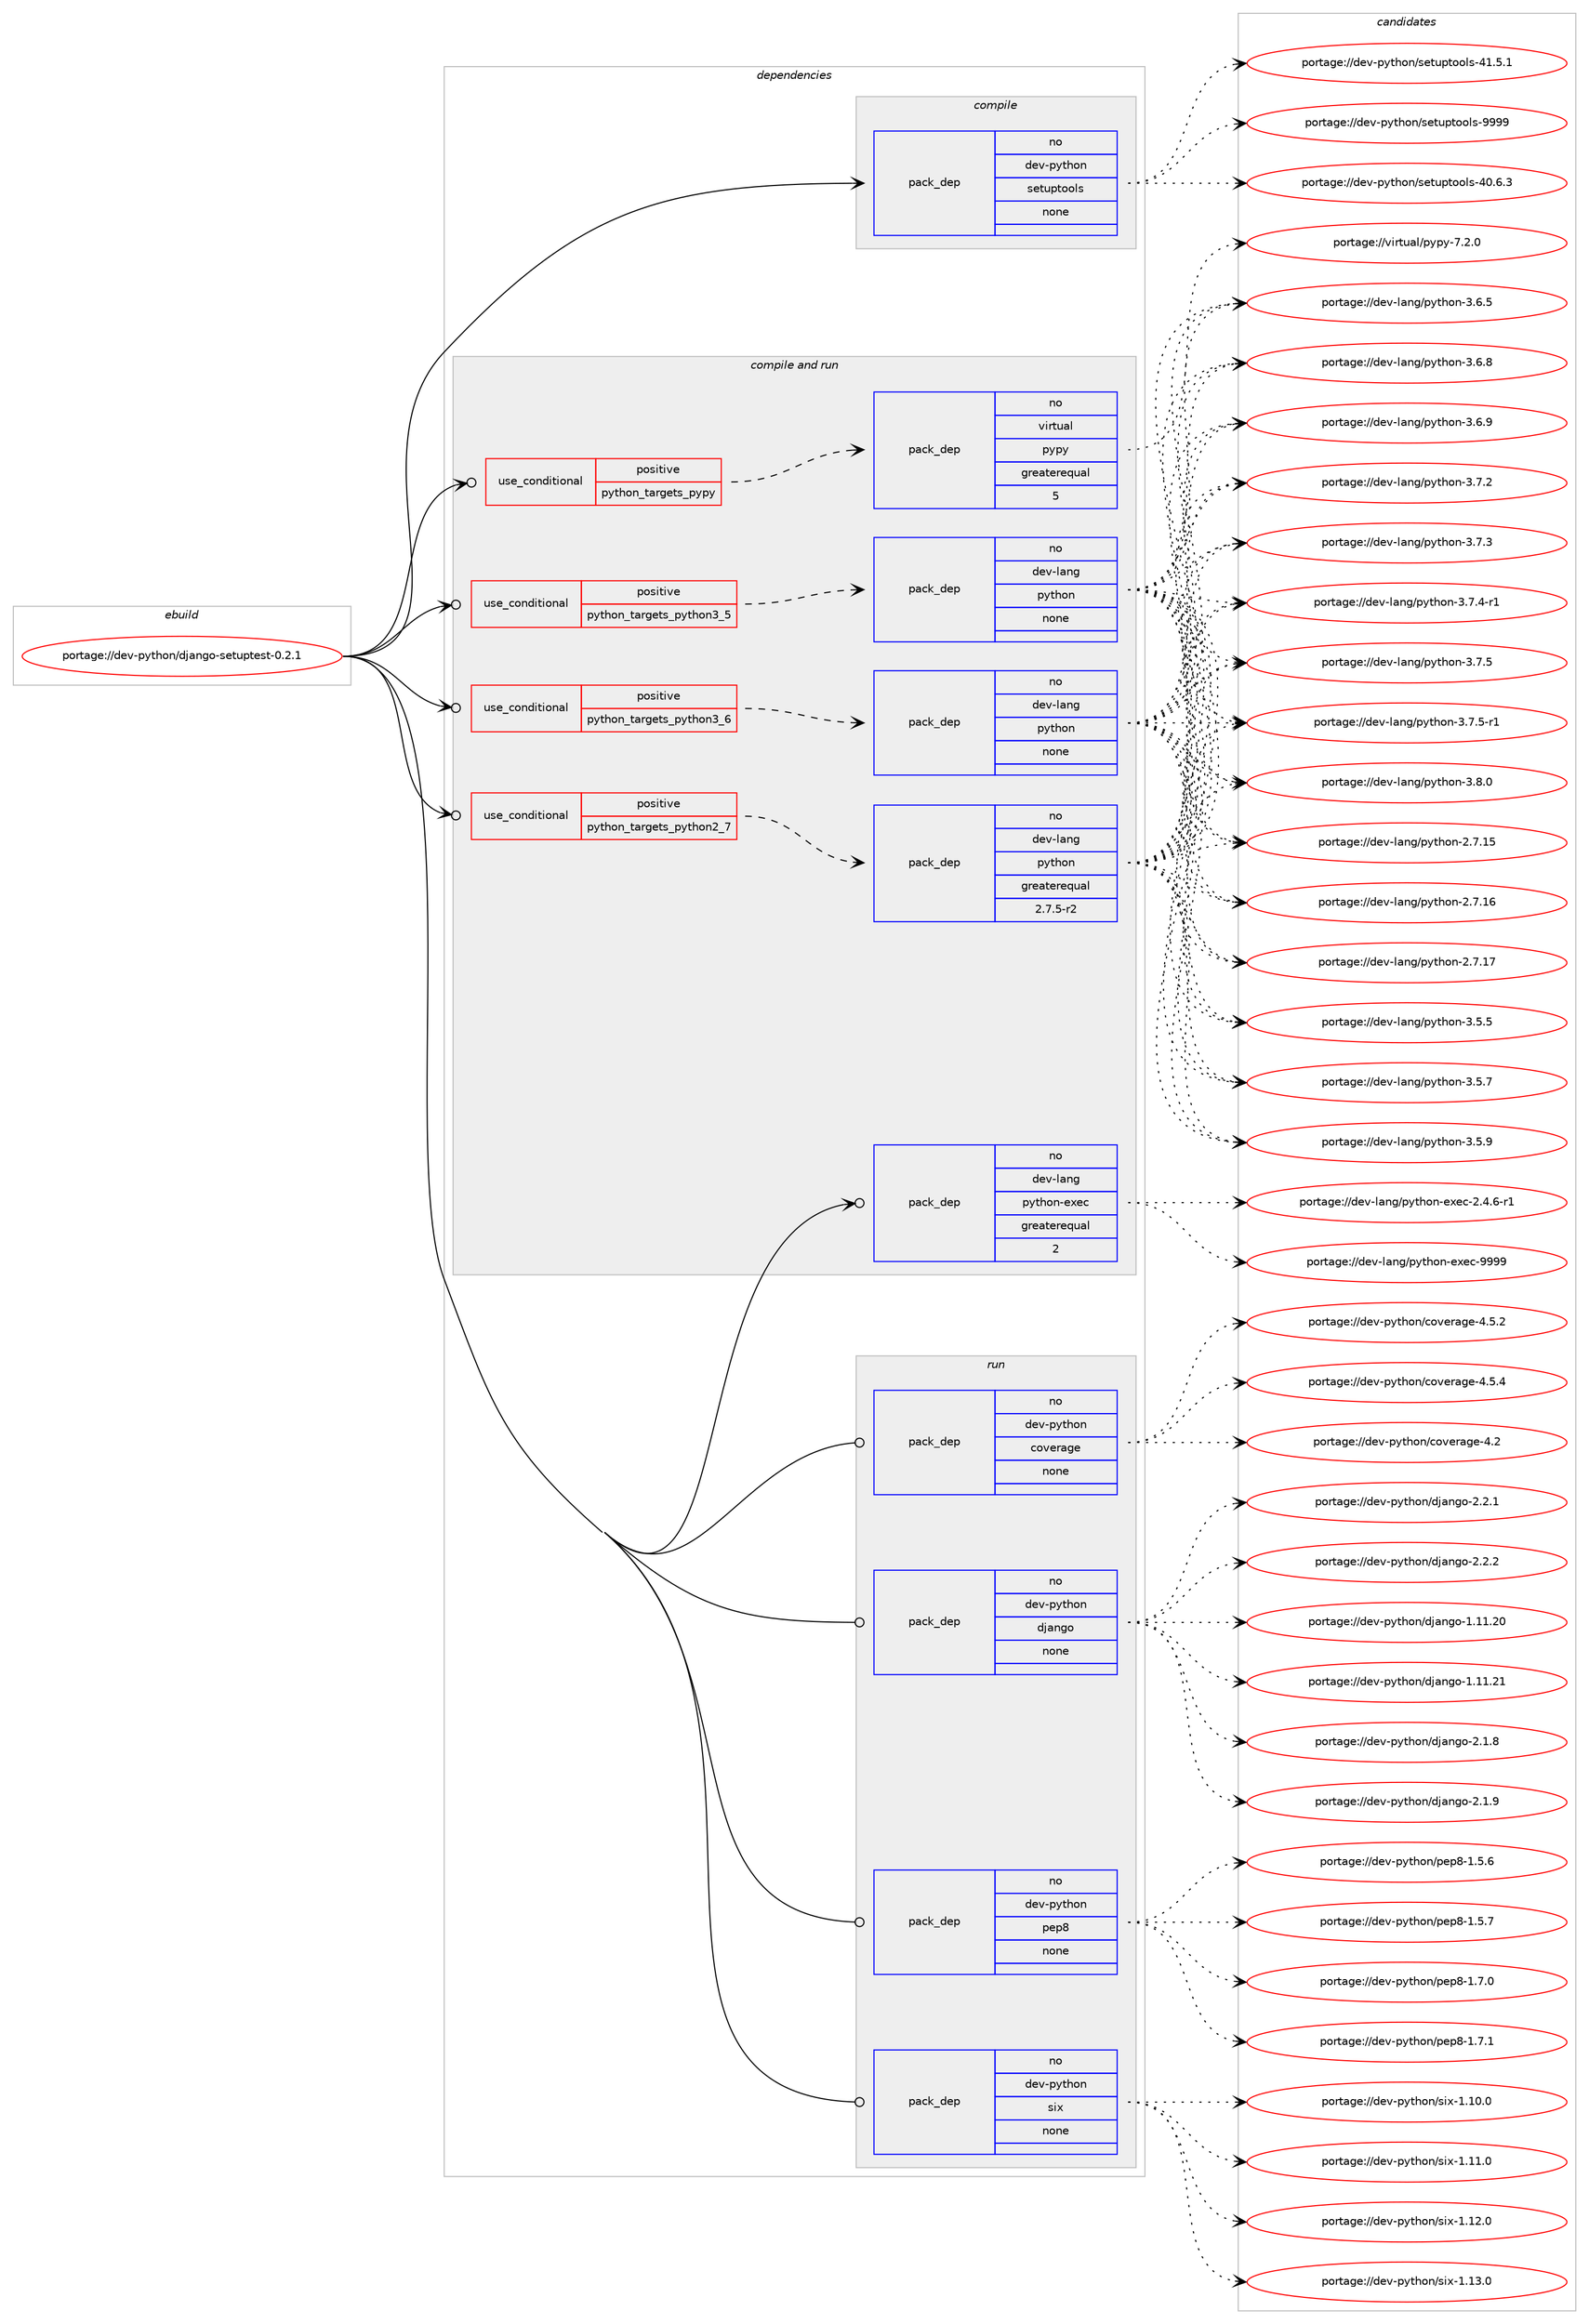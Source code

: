 digraph prolog {

# *************
# Graph options
# *************

newrank=true;
concentrate=true;
compound=true;
graph [rankdir=LR,fontname=Helvetica,fontsize=10,ranksep=1.5];#, ranksep=2.5, nodesep=0.2];
edge  [arrowhead=vee];
node  [fontname=Helvetica,fontsize=10];

# **********
# The ebuild
# **********

subgraph cluster_leftcol {
color=gray;
rank=same;
label=<<i>ebuild</i>>;
id [label="portage://dev-python/django-setuptest-0.2.1", color=red, width=4, href="../dev-python/django-setuptest-0.2.1.svg"];
}

# ****************
# The dependencies
# ****************

subgraph cluster_midcol {
color=gray;
label=<<i>dependencies</i>>;
subgraph cluster_compile {
fillcolor="#eeeeee";
style=filled;
label=<<i>compile</i>>;
subgraph pack105743 {
dependency136870 [label=<<TABLE BORDER="0" CELLBORDER="1" CELLSPACING="0" CELLPADDING="4" WIDTH="220"><TR><TD ROWSPAN="6" CELLPADDING="30">pack_dep</TD></TR><TR><TD WIDTH="110">no</TD></TR><TR><TD>dev-python</TD></TR><TR><TD>setuptools</TD></TR><TR><TD>none</TD></TR><TR><TD></TD></TR></TABLE>>, shape=none, color=blue];
}
id:e -> dependency136870:w [weight=20,style="solid",arrowhead="vee"];
}
subgraph cluster_compileandrun {
fillcolor="#eeeeee";
style=filled;
label=<<i>compile and run</i>>;
subgraph cond27812 {
dependency136871 [label=<<TABLE BORDER="0" CELLBORDER="1" CELLSPACING="0" CELLPADDING="4"><TR><TD ROWSPAN="3" CELLPADDING="10">use_conditional</TD></TR><TR><TD>positive</TD></TR><TR><TD>python_targets_pypy</TD></TR></TABLE>>, shape=none, color=red];
subgraph pack105744 {
dependency136872 [label=<<TABLE BORDER="0" CELLBORDER="1" CELLSPACING="0" CELLPADDING="4" WIDTH="220"><TR><TD ROWSPAN="6" CELLPADDING="30">pack_dep</TD></TR><TR><TD WIDTH="110">no</TD></TR><TR><TD>virtual</TD></TR><TR><TD>pypy</TD></TR><TR><TD>greaterequal</TD></TR><TR><TD>5</TD></TR></TABLE>>, shape=none, color=blue];
}
dependency136871:e -> dependency136872:w [weight=20,style="dashed",arrowhead="vee"];
}
id:e -> dependency136871:w [weight=20,style="solid",arrowhead="odotvee"];
subgraph cond27813 {
dependency136873 [label=<<TABLE BORDER="0" CELLBORDER="1" CELLSPACING="0" CELLPADDING="4"><TR><TD ROWSPAN="3" CELLPADDING="10">use_conditional</TD></TR><TR><TD>positive</TD></TR><TR><TD>python_targets_python2_7</TD></TR></TABLE>>, shape=none, color=red];
subgraph pack105745 {
dependency136874 [label=<<TABLE BORDER="0" CELLBORDER="1" CELLSPACING="0" CELLPADDING="4" WIDTH="220"><TR><TD ROWSPAN="6" CELLPADDING="30">pack_dep</TD></TR><TR><TD WIDTH="110">no</TD></TR><TR><TD>dev-lang</TD></TR><TR><TD>python</TD></TR><TR><TD>greaterequal</TD></TR><TR><TD>2.7.5-r2</TD></TR></TABLE>>, shape=none, color=blue];
}
dependency136873:e -> dependency136874:w [weight=20,style="dashed",arrowhead="vee"];
}
id:e -> dependency136873:w [weight=20,style="solid",arrowhead="odotvee"];
subgraph cond27814 {
dependency136875 [label=<<TABLE BORDER="0" CELLBORDER="1" CELLSPACING="0" CELLPADDING="4"><TR><TD ROWSPAN="3" CELLPADDING="10">use_conditional</TD></TR><TR><TD>positive</TD></TR><TR><TD>python_targets_python3_5</TD></TR></TABLE>>, shape=none, color=red];
subgraph pack105746 {
dependency136876 [label=<<TABLE BORDER="0" CELLBORDER="1" CELLSPACING="0" CELLPADDING="4" WIDTH="220"><TR><TD ROWSPAN="6" CELLPADDING="30">pack_dep</TD></TR><TR><TD WIDTH="110">no</TD></TR><TR><TD>dev-lang</TD></TR><TR><TD>python</TD></TR><TR><TD>none</TD></TR><TR><TD></TD></TR></TABLE>>, shape=none, color=blue];
}
dependency136875:e -> dependency136876:w [weight=20,style="dashed",arrowhead="vee"];
}
id:e -> dependency136875:w [weight=20,style="solid",arrowhead="odotvee"];
subgraph cond27815 {
dependency136877 [label=<<TABLE BORDER="0" CELLBORDER="1" CELLSPACING="0" CELLPADDING="4"><TR><TD ROWSPAN="3" CELLPADDING="10">use_conditional</TD></TR><TR><TD>positive</TD></TR><TR><TD>python_targets_python3_6</TD></TR></TABLE>>, shape=none, color=red];
subgraph pack105747 {
dependency136878 [label=<<TABLE BORDER="0" CELLBORDER="1" CELLSPACING="0" CELLPADDING="4" WIDTH="220"><TR><TD ROWSPAN="6" CELLPADDING="30">pack_dep</TD></TR><TR><TD WIDTH="110">no</TD></TR><TR><TD>dev-lang</TD></TR><TR><TD>python</TD></TR><TR><TD>none</TD></TR><TR><TD></TD></TR></TABLE>>, shape=none, color=blue];
}
dependency136877:e -> dependency136878:w [weight=20,style="dashed",arrowhead="vee"];
}
id:e -> dependency136877:w [weight=20,style="solid",arrowhead="odotvee"];
subgraph pack105748 {
dependency136879 [label=<<TABLE BORDER="0" CELLBORDER="1" CELLSPACING="0" CELLPADDING="4" WIDTH="220"><TR><TD ROWSPAN="6" CELLPADDING="30">pack_dep</TD></TR><TR><TD WIDTH="110">no</TD></TR><TR><TD>dev-lang</TD></TR><TR><TD>python-exec</TD></TR><TR><TD>greaterequal</TD></TR><TR><TD>2</TD></TR></TABLE>>, shape=none, color=blue];
}
id:e -> dependency136879:w [weight=20,style="solid",arrowhead="odotvee"];
}
subgraph cluster_run {
fillcolor="#eeeeee";
style=filled;
label=<<i>run</i>>;
subgraph pack105749 {
dependency136880 [label=<<TABLE BORDER="0" CELLBORDER="1" CELLSPACING="0" CELLPADDING="4" WIDTH="220"><TR><TD ROWSPAN="6" CELLPADDING="30">pack_dep</TD></TR><TR><TD WIDTH="110">no</TD></TR><TR><TD>dev-python</TD></TR><TR><TD>coverage</TD></TR><TR><TD>none</TD></TR><TR><TD></TD></TR></TABLE>>, shape=none, color=blue];
}
id:e -> dependency136880:w [weight=20,style="solid",arrowhead="odot"];
subgraph pack105750 {
dependency136881 [label=<<TABLE BORDER="0" CELLBORDER="1" CELLSPACING="0" CELLPADDING="4" WIDTH="220"><TR><TD ROWSPAN="6" CELLPADDING="30">pack_dep</TD></TR><TR><TD WIDTH="110">no</TD></TR><TR><TD>dev-python</TD></TR><TR><TD>django</TD></TR><TR><TD>none</TD></TR><TR><TD></TD></TR></TABLE>>, shape=none, color=blue];
}
id:e -> dependency136881:w [weight=20,style="solid",arrowhead="odot"];
subgraph pack105751 {
dependency136882 [label=<<TABLE BORDER="0" CELLBORDER="1" CELLSPACING="0" CELLPADDING="4" WIDTH="220"><TR><TD ROWSPAN="6" CELLPADDING="30">pack_dep</TD></TR><TR><TD WIDTH="110">no</TD></TR><TR><TD>dev-python</TD></TR><TR><TD>pep8</TD></TR><TR><TD>none</TD></TR><TR><TD></TD></TR></TABLE>>, shape=none, color=blue];
}
id:e -> dependency136882:w [weight=20,style="solid",arrowhead="odot"];
subgraph pack105752 {
dependency136883 [label=<<TABLE BORDER="0" CELLBORDER="1" CELLSPACING="0" CELLPADDING="4" WIDTH="220"><TR><TD ROWSPAN="6" CELLPADDING="30">pack_dep</TD></TR><TR><TD WIDTH="110">no</TD></TR><TR><TD>dev-python</TD></TR><TR><TD>six</TD></TR><TR><TD>none</TD></TR><TR><TD></TD></TR></TABLE>>, shape=none, color=blue];
}
id:e -> dependency136883:w [weight=20,style="solid",arrowhead="odot"];
}
}

# **************
# The candidates
# **************

subgraph cluster_choices {
rank=same;
color=gray;
label=<<i>candidates</i>>;

subgraph choice105743 {
color=black;
nodesep=1;
choiceportage100101118451121211161041111104711510111611711211611111110811545524846544651 [label="portage://dev-python/setuptools-40.6.3", color=red, width=4,href="../dev-python/setuptools-40.6.3.svg"];
choiceportage100101118451121211161041111104711510111611711211611111110811545524946534649 [label="portage://dev-python/setuptools-41.5.1", color=red, width=4,href="../dev-python/setuptools-41.5.1.svg"];
choiceportage10010111845112121116104111110471151011161171121161111111081154557575757 [label="portage://dev-python/setuptools-9999", color=red, width=4,href="../dev-python/setuptools-9999.svg"];
dependency136870:e -> choiceportage100101118451121211161041111104711510111611711211611111110811545524846544651:w [style=dotted,weight="100"];
dependency136870:e -> choiceportage100101118451121211161041111104711510111611711211611111110811545524946534649:w [style=dotted,weight="100"];
dependency136870:e -> choiceportage10010111845112121116104111110471151011161171121161111111081154557575757:w [style=dotted,weight="100"];
}
subgraph choice105744 {
color=black;
nodesep=1;
choiceportage1181051141161179710847112121112121455546504648 [label="portage://virtual/pypy-7.2.0", color=red, width=4,href="../virtual/pypy-7.2.0.svg"];
dependency136872:e -> choiceportage1181051141161179710847112121112121455546504648:w [style=dotted,weight="100"];
}
subgraph choice105745 {
color=black;
nodesep=1;
choiceportage10010111845108971101034711212111610411111045504655464953 [label="portage://dev-lang/python-2.7.15", color=red, width=4,href="../dev-lang/python-2.7.15.svg"];
choiceportage10010111845108971101034711212111610411111045504655464954 [label="portage://dev-lang/python-2.7.16", color=red, width=4,href="../dev-lang/python-2.7.16.svg"];
choiceportage10010111845108971101034711212111610411111045504655464955 [label="portage://dev-lang/python-2.7.17", color=red, width=4,href="../dev-lang/python-2.7.17.svg"];
choiceportage100101118451089711010347112121116104111110455146534653 [label="portage://dev-lang/python-3.5.5", color=red, width=4,href="../dev-lang/python-3.5.5.svg"];
choiceportage100101118451089711010347112121116104111110455146534655 [label="portage://dev-lang/python-3.5.7", color=red, width=4,href="../dev-lang/python-3.5.7.svg"];
choiceportage100101118451089711010347112121116104111110455146534657 [label="portage://dev-lang/python-3.5.9", color=red, width=4,href="../dev-lang/python-3.5.9.svg"];
choiceportage100101118451089711010347112121116104111110455146544653 [label="portage://dev-lang/python-3.6.5", color=red, width=4,href="../dev-lang/python-3.6.5.svg"];
choiceportage100101118451089711010347112121116104111110455146544656 [label="portage://dev-lang/python-3.6.8", color=red, width=4,href="../dev-lang/python-3.6.8.svg"];
choiceportage100101118451089711010347112121116104111110455146544657 [label="portage://dev-lang/python-3.6.9", color=red, width=4,href="../dev-lang/python-3.6.9.svg"];
choiceportage100101118451089711010347112121116104111110455146554650 [label="portage://dev-lang/python-3.7.2", color=red, width=4,href="../dev-lang/python-3.7.2.svg"];
choiceportage100101118451089711010347112121116104111110455146554651 [label="portage://dev-lang/python-3.7.3", color=red, width=4,href="../dev-lang/python-3.7.3.svg"];
choiceportage1001011184510897110103471121211161041111104551465546524511449 [label="portage://dev-lang/python-3.7.4-r1", color=red, width=4,href="../dev-lang/python-3.7.4-r1.svg"];
choiceportage100101118451089711010347112121116104111110455146554653 [label="portage://dev-lang/python-3.7.5", color=red, width=4,href="../dev-lang/python-3.7.5.svg"];
choiceportage1001011184510897110103471121211161041111104551465546534511449 [label="portage://dev-lang/python-3.7.5-r1", color=red, width=4,href="../dev-lang/python-3.7.5-r1.svg"];
choiceportage100101118451089711010347112121116104111110455146564648 [label="portage://dev-lang/python-3.8.0", color=red, width=4,href="../dev-lang/python-3.8.0.svg"];
dependency136874:e -> choiceportage10010111845108971101034711212111610411111045504655464953:w [style=dotted,weight="100"];
dependency136874:e -> choiceportage10010111845108971101034711212111610411111045504655464954:w [style=dotted,weight="100"];
dependency136874:e -> choiceportage10010111845108971101034711212111610411111045504655464955:w [style=dotted,weight="100"];
dependency136874:e -> choiceportage100101118451089711010347112121116104111110455146534653:w [style=dotted,weight="100"];
dependency136874:e -> choiceportage100101118451089711010347112121116104111110455146534655:w [style=dotted,weight="100"];
dependency136874:e -> choiceportage100101118451089711010347112121116104111110455146534657:w [style=dotted,weight="100"];
dependency136874:e -> choiceportage100101118451089711010347112121116104111110455146544653:w [style=dotted,weight="100"];
dependency136874:e -> choiceportage100101118451089711010347112121116104111110455146544656:w [style=dotted,weight="100"];
dependency136874:e -> choiceportage100101118451089711010347112121116104111110455146544657:w [style=dotted,weight="100"];
dependency136874:e -> choiceportage100101118451089711010347112121116104111110455146554650:w [style=dotted,weight="100"];
dependency136874:e -> choiceportage100101118451089711010347112121116104111110455146554651:w [style=dotted,weight="100"];
dependency136874:e -> choiceportage1001011184510897110103471121211161041111104551465546524511449:w [style=dotted,weight="100"];
dependency136874:e -> choiceportage100101118451089711010347112121116104111110455146554653:w [style=dotted,weight="100"];
dependency136874:e -> choiceportage1001011184510897110103471121211161041111104551465546534511449:w [style=dotted,weight="100"];
dependency136874:e -> choiceportage100101118451089711010347112121116104111110455146564648:w [style=dotted,weight="100"];
}
subgraph choice105746 {
color=black;
nodesep=1;
choiceportage10010111845108971101034711212111610411111045504655464953 [label="portage://dev-lang/python-2.7.15", color=red, width=4,href="../dev-lang/python-2.7.15.svg"];
choiceportage10010111845108971101034711212111610411111045504655464954 [label="portage://dev-lang/python-2.7.16", color=red, width=4,href="../dev-lang/python-2.7.16.svg"];
choiceportage10010111845108971101034711212111610411111045504655464955 [label="portage://dev-lang/python-2.7.17", color=red, width=4,href="../dev-lang/python-2.7.17.svg"];
choiceportage100101118451089711010347112121116104111110455146534653 [label="portage://dev-lang/python-3.5.5", color=red, width=4,href="../dev-lang/python-3.5.5.svg"];
choiceportage100101118451089711010347112121116104111110455146534655 [label="portage://dev-lang/python-3.5.7", color=red, width=4,href="../dev-lang/python-3.5.7.svg"];
choiceportage100101118451089711010347112121116104111110455146534657 [label="portage://dev-lang/python-3.5.9", color=red, width=4,href="../dev-lang/python-3.5.9.svg"];
choiceportage100101118451089711010347112121116104111110455146544653 [label="portage://dev-lang/python-3.6.5", color=red, width=4,href="../dev-lang/python-3.6.5.svg"];
choiceportage100101118451089711010347112121116104111110455146544656 [label="portage://dev-lang/python-3.6.8", color=red, width=4,href="../dev-lang/python-3.6.8.svg"];
choiceportage100101118451089711010347112121116104111110455146544657 [label="portage://dev-lang/python-3.6.9", color=red, width=4,href="../dev-lang/python-3.6.9.svg"];
choiceportage100101118451089711010347112121116104111110455146554650 [label="portage://dev-lang/python-3.7.2", color=red, width=4,href="../dev-lang/python-3.7.2.svg"];
choiceportage100101118451089711010347112121116104111110455146554651 [label="portage://dev-lang/python-3.7.3", color=red, width=4,href="../dev-lang/python-3.7.3.svg"];
choiceportage1001011184510897110103471121211161041111104551465546524511449 [label="portage://dev-lang/python-3.7.4-r1", color=red, width=4,href="../dev-lang/python-3.7.4-r1.svg"];
choiceportage100101118451089711010347112121116104111110455146554653 [label="portage://dev-lang/python-3.7.5", color=red, width=4,href="../dev-lang/python-3.7.5.svg"];
choiceportage1001011184510897110103471121211161041111104551465546534511449 [label="portage://dev-lang/python-3.7.5-r1", color=red, width=4,href="../dev-lang/python-3.7.5-r1.svg"];
choiceportage100101118451089711010347112121116104111110455146564648 [label="portage://dev-lang/python-3.8.0", color=red, width=4,href="../dev-lang/python-3.8.0.svg"];
dependency136876:e -> choiceportage10010111845108971101034711212111610411111045504655464953:w [style=dotted,weight="100"];
dependency136876:e -> choiceportage10010111845108971101034711212111610411111045504655464954:w [style=dotted,weight="100"];
dependency136876:e -> choiceportage10010111845108971101034711212111610411111045504655464955:w [style=dotted,weight="100"];
dependency136876:e -> choiceportage100101118451089711010347112121116104111110455146534653:w [style=dotted,weight="100"];
dependency136876:e -> choiceportage100101118451089711010347112121116104111110455146534655:w [style=dotted,weight="100"];
dependency136876:e -> choiceportage100101118451089711010347112121116104111110455146534657:w [style=dotted,weight="100"];
dependency136876:e -> choiceportage100101118451089711010347112121116104111110455146544653:w [style=dotted,weight="100"];
dependency136876:e -> choiceportage100101118451089711010347112121116104111110455146544656:w [style=dotted,weight="100"];
dependency136876:e -> choiceportage100101118451089711010347112121116104111110455146544657:w [style=dotted,weight="100"];
dependency136876:e -> choiceportage100101118451089711010347112121116104111110455146554650:w [style=dotted,weight="100"];
dependency136876:e -> choiceportage100101118451089711010347112121116104111110455146554651:w [style=dotted,weight="100"];
dependency136876:e -> choiceportage1001011184510897110103471121211161041111104551465546524511449:w [style=dotted,weight="100"];
dependency136876:e -> choiceportage100101118451089711010347112121116104111110455146554653:w [style=dotted,weight="100"];
dependency136876:e -> choiceportage1001011184510897110103471121211161041111104551465546534511449:w [style=dotted,weight="100"];
dependency136876:e -> choiceportage100101118451089711010347112121116104111110455146564648:w [style=dotted,weight="100"];
}
subgraph choice105747 {
color=black;
nodesep=1;
choiceportage10010111845108971101034711212111610411111045504655464953 [label="portage://dev-lang/python-2.7.15", color=red, width=4,href="../dev-lang/python-2.7.15.svg"];
choiceportage10010111845108971101034711212111610411111045504655464954 [label="portage://dev-lang/python-2.7.16", color=red, width=4,href="../dev-lang/python-2.7.16.svg"];
choiceportage10010111845108971101034711212111610411111045504655464955 [label="portage://dev-lang/python-2.7.17", color=red, width=4,href="../dev-lang/python-2.7.17.svg"];
choiceportage100101118451089711010347112121116104111110455146534653 [label="portage://dev-lang/python-3.5.5", color=red, width=4,href="../dev-lang/python-3.5.5.svg"];
choiceportage100101118451089711010347112121116104111110455146534655 [label="portage://dev-lang/python-3.5.7", color=red, width=4,href="../dev-lang/python-3.5.7.svg"];
choiceportage100101118451089711010347112121116104111110455146534657 [label="portage://dev-lang/python-3.5.9", color=red, width=4,href="../dev-lang/python-3.5.9.svg"];
choiceportage100101118451089711010347112121116104111110455146544653 [label="portage://dev-lang/python-3.6.5", color=red, width=4,href="../dev-lang/python-3.6.5.svg"];
choiceportage100101118451089711010347112121116104111110455146544656 [label="portage://dev-lang/python-3.6.8", color=red, width=4,href="../dev-lang/python-3.6.8.svg"];
choiceportage100101118451089711010347112121116104111110455146544657 [label="portage://dev-lang/python-3.6.9", color=red, width=4,href="../dev-lang/python-3.6.9.svg"];
choiceportage100101118451089711010347112121116104111110455146554650 [label="portage://dev-lang/python-3.7.2", color=red, width=4,href="../dev-lang/python-3.7.2.svg"];
choiceportage100101118451089711010347112121116104111110455146554651 [label="portage://dev-lang/python-3.7.3", color=red, width=4,href="../dev-lang/python-3.7.3.svg"];
choiceportage1001011184510897110103471121211161041111104551465546524511449 [label="portage://dev-lang/python-3.7.4-r1", color=red, width=4,href="../dev-lang/python-3.7.4-r1.svg"];
choiceportage100101118451089711010347112121116104111110455146554653 [label="portage://dev-lang/python-3.7.5", color=red, width=4,href="../dev-lang/python-3.7.5.svg"];
choiceportage1001011184510897110103471121211161041111104551465546534511449 [label="portage://dev-lang/python-3.7.5-r1", color=red, width=4,href="../dev-lang/python-3.7.5-r1.svg"];
choiceportage100101118451089711010347112121116104111110455146564648 [label="portage://dev-lang/python-3.8.0", color=red, width=4,href="../dev-lang/python-3.8.0.svg"];
dependency136878:e -> choiceportage10010111845108971101034711212111610411111045504655464953:w [style=dotted,weight="100"];
dependency136878:e -> choiceportage10010111845108971101034711212111610411111045504655464954:w [style=dotted,weight="100"];
dependency136878:e -> choiceportage10010111845108971101034711212111610411111045504655464955:w [style=dotted,weight="100"];
dependency136878:e -> choiceportage100101118451089711010347112121116104111110455146534653:w [style=dotted,weight="100"];
dependency136878:e -> choiceportage100101118451089711010347112121116104111110455146534655:w [style=dotted,weight="100"];
dependency136878:e -> choiceportage100101118451089711010347112121116104111110455146534657:w [style=dotted,weight="100"];
dependency136878:e -> choiceportage100101118451089711010347112121116104111110455146544653:w [style=dotted,weight="100"];
dependency136878:e -> choiceportage100101118451089711010347112121116104111110455146544656:w [style=dotted,weight="100"];
dependency136878:e -> choiceportage100101118451089711010347112121116104111110455146544657:w [style=dotted,weight="100"];
dependency136878:e -> choiceportage100101118451089711010347112121116104111110455146554650:w [style=dotted,weight="100"];
dependency136878:e -> choiceportage100101118451089711010347112121116104111110455146554651:w [style=dotted,weight="100"];
dependency136878:e -> choiceportage1001011184510897110103471121211161041111104551465546524511449:w [style=dotted,weight="100"];
dependency136878:e -> choiceportage100101118451089711010347112121116104111110455146554653:w [style=dotted,weight="100"];
dependency136878:e -> choiceportage1001011184510897110103471121211161041111104551465546534511449:w [style=dotted,weight="100"];
dependency136878:e -> choiceportage100101118451089711010347112121116104111110455146564648:w [style=dotted,weight="100"];
}
subgraph choice105748 {
color=black;
nodesep=1;
choiceportage10010111845108971101034711212111610411111045101120101994550465246544511449 [label="portage://dev-lang/python-exec-2.4.6-r1", color=red, width=4,href="../dev-lang/python-exec-2.4.6-r1.svg"];
choiceportage10010111845108971101034711212111610411111045101120101994557575757 [label="portage://dev-lang/python-exec-9999", color=red, width=4,href="../dev-lang/python-exec-9999.svg"];
dependency136879:e -> choiceportage10010111845108971101034711212111610411111045101120101994550465246544511449:w [style=dotted,weight="100"];
dependency136879:e -> choiceportage10010111845108971101034711212111610411111045101120101994557575757:w [style=dotted,weight="100"];
}
subgraph choice105749 {
color=black;
nodesep=1;
choiceportage1001011184511212111610411111047991111181011149710310145524650 [label="portage://dev-python/coverage-4.2", color=red, width=4,href="../dev-python/coverage-4.2.svg"];
choiceportage10010111845112121116104111110479911111810111497103101455246534650 [label="portage://dev-python/coverage-4.5.2", color=red, width=4,href="../dev-python/coverage-4.5.2.svg"];
choiceportage10010111845112121116104111110479911111810111497103101455246534652 [label="portage://dev-python/coverage-4.5.4", color=red, width=4,href="../dev-python/coverage-4.5.4.svg"];
dependency136880:e -> choiceportage1001011184511212111610411111047991111181011149710310145524650:w [style=dotted,weight="100"];
dependency136880:e -> choiceportage10010111845112121116104111110479911111810111497103101455246534650:w [style=dotted,weight="100"];
dependency136880:e -> choiceportage10010111845112121116104111110479911111810111497103101455246534652:w [style=dotted,weight="100"];
}
subgraph choice105750 {
color=black;
nodesep=1;
choiceportage1001011184511212111610411111047100106971101031114549464949465048 [label="portage://dev-python/django-1.11.20", color=red, width=4,href="../dev-python/django-1.11.20.svg"];
choiceportage1001011184511212111610411111047100106971101031114549464949465049 [label="portage://dev-python/django-1.11.21", color=red, width=4,href="../dev-python/django-1.11.21.svg"];
choiceportage100101118451121211161041111104710010697110103111455046494656 [label="portage://dev-python/django-2.1.8", color=red, width=4,href="../dev-python/django-2.1.8.svg"];
choiceportage100101118451121211161041111104710010697110103111455046494657 [label="portage://dev-python/django-2.1.9", color=red, width=4,href="../dev-python/django-2.1.9.svg"];
choiceportage100101118451121211161041111104710010697110103111455046504649 [label="portage://dev-python/django-2.2.1", color=red, width=4,href="../dev-python/django-2.2.1.svg"];
choiceportage100101118451121211161041111104710010697110103111455046504650 [label="portage://dev-python/django-2.2.2", color=red, width=4,href="../dev-python/django-2.2.2.svg"];
dependency136881:e -> choiceportage1001011184511212111610411111047100106971101031114549464949465048:w [style=dotted,weight="100"];
dependency136881:e -> choiceportage1001011184511212111610411111047100106971101031114549464949465049:w [style=dotted,weight="100"];
dependency136881:e -> choiceportage100101118451121211161041111104710010697110103111455046494656:w [style=dotted,weight="100"];
dependency136881:e -> choiceportage100101118451121211161041111104710010697110103111455046494657:w [style=dotted,weight="100"];
dependency136881:e -> choiceportage100101118451121211161041111104710010697110103111455046504649:w [style=dotted,weight="100"];
dependency136881:e -> choiceportage100101118451121211161041111104710010697110103111455046504650:w [style=dotted,weight="100"];
}
subgraph choice105751 {
color=black;
nodesep=1;
choiceportage100101118451121211161041111104711210111256454946534654 [label="portage://dev-python/pep8-1.5.6", color=red, width=4,href="../dev-python/pep8-1.5.6.svg"];
choiceportage100101118451121211161041111104711210111256454946534655 [label="portage://dev-python/pep8-1.5.7", color=red, width=4,href="../dev-python/pep8-1.5.7.svg"];
choiceportage100101118451121211161041111104711210111256454946554648 [label="portage://dev-python/pep8-1.7.0", color=red, width=4,href="../dev-python/pep8-1.7.0.svg"];
choiceportage100101118451121211161041111104711210111256454946554649 [label="portage://dev-python/pep8-1.7.1", color=red, width=4,href="../dev-python/pep8-1.7.1.svg"];
dependency136882:e -> choiceportage100101118451121211161041111104711210111256454946534654:w [style=dotted,weight="100"];
dependency136882:e -> choiceportage100101118451121211161041111104711210111256454946534655:w [style=dotted,weight="100"];
dependency136882:e -> choiceportage100101118451121211161041111104711210111256454946554648:w [style=dotted,weight="100"];
dependency136882:e -> choiceportage100101118451121211161041111104711210111256454946554649:w [style=dotted,weight="100"];
}
subgraph choice105752 {
color=black;
nodesep=1;
choiceportage100101118451121211161041111104711510512045494649484648 [label="portage://dev-python/six-1.10.0", color=red, width=4,href="../dev-python/six-1.10.0.svg"];
choiceportage100101118451121211161041111104711510512045494649494648 [label="portage://dev-python/six-1.11.0", color=red, width=4,href="../dev-python/six-1.11.0.svg"];
choiceportage100101118451121211161041111104711510512045494649504648 [label="portage://dev-python/six-1.12.0", color=red, width=4,href="../dev-python/six-1.12.0.svg"];
choiceportage100101118451121211161041111104711510512045494649514648 [label="portage://dev-python/six-1.13.0", color=red, width=4,href="../dev-python/six-1.13.0.svg"];
dependency136883:e -> choiceportage100101118451121211161041111104711510512045494649484648:w [style=dotted,weight="100"];
dependency136883:e -> choiceportage100101118451121211161041111104711510512045494649494648:w [style=dotted,weight="100"];
dependency136883:e -> choiceportage100101118451121211161041111104711510512045494649504648:w [style=dotted,weight="100"];
dependency136883:e -> choiceportage100101118451121211161041111104711510512045494649514648:w [style=dotted,weight="100"];
}
}

}
